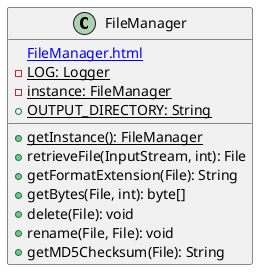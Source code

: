 @startuml

    class FileManager {
        [[FileManager.html]]
        {static} -LOG: Logger
        {static} -instance: FileManager
        {static} +OUTPUT_DIRECTORY: String
        {static} +getInstance(): FileManager
        +retrieveFile(InputStream, int): File
        +getFormatExtension(File): String
        +getBytes(File, int): byte[]
        +delete(File): void
        +rename(File, File): void
        +getMD5Checksum(File): String
    }

@enduml
